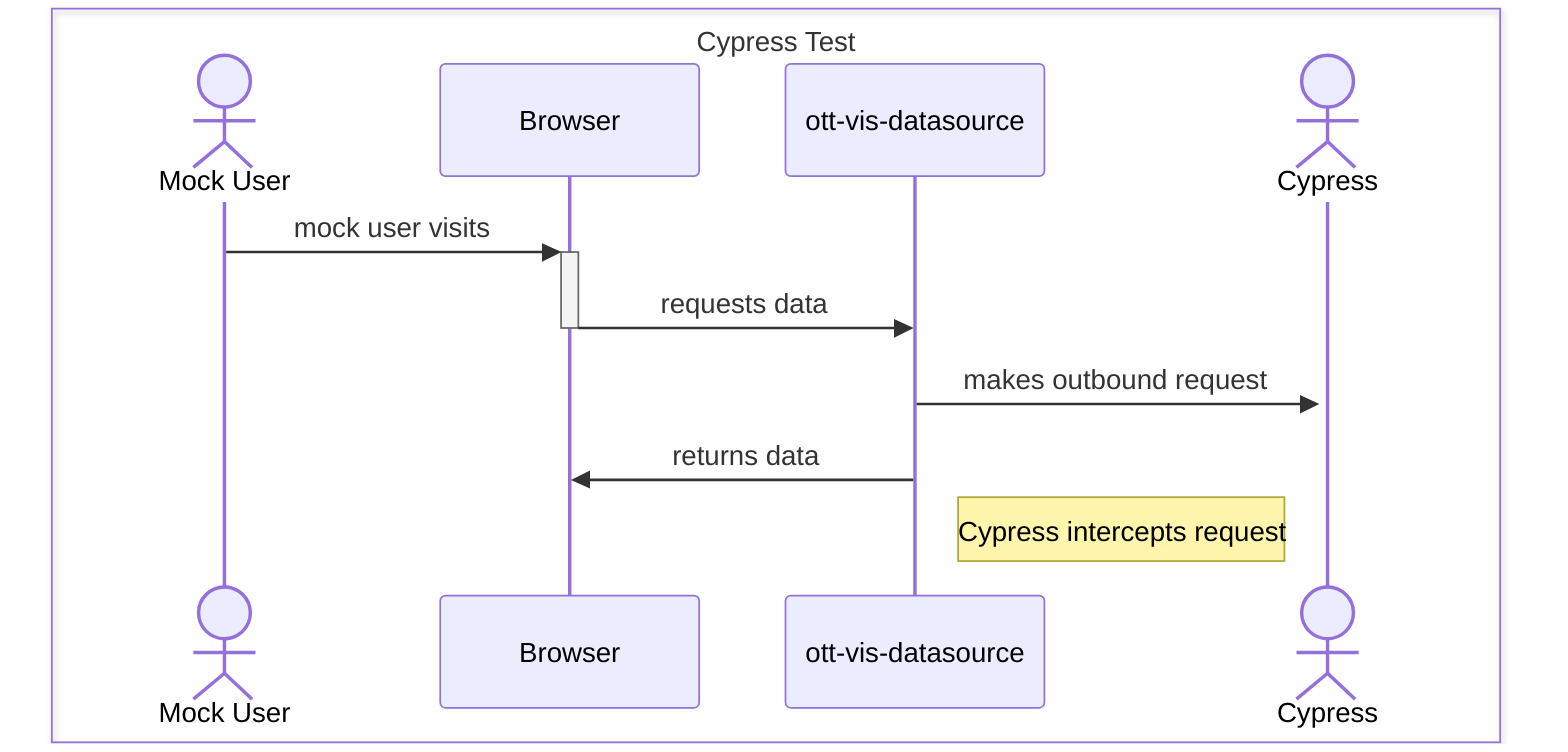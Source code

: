 sequenceDiagram
    box Cypress Test
    actor e2e as Mock User
    participant Browser
    participant ott-vis-datasource
    actor Cypress
    end
    
    e2e->>+Browser : mock user visits
    Browser->>-ott-vis-datasource : requests data
    ott-vis-datasource->>+ Cypress: makes outbound request
    ott-vis-datasource->>Browser : returns data

    note right of ott-vis-datasource: Cypress intercepts request